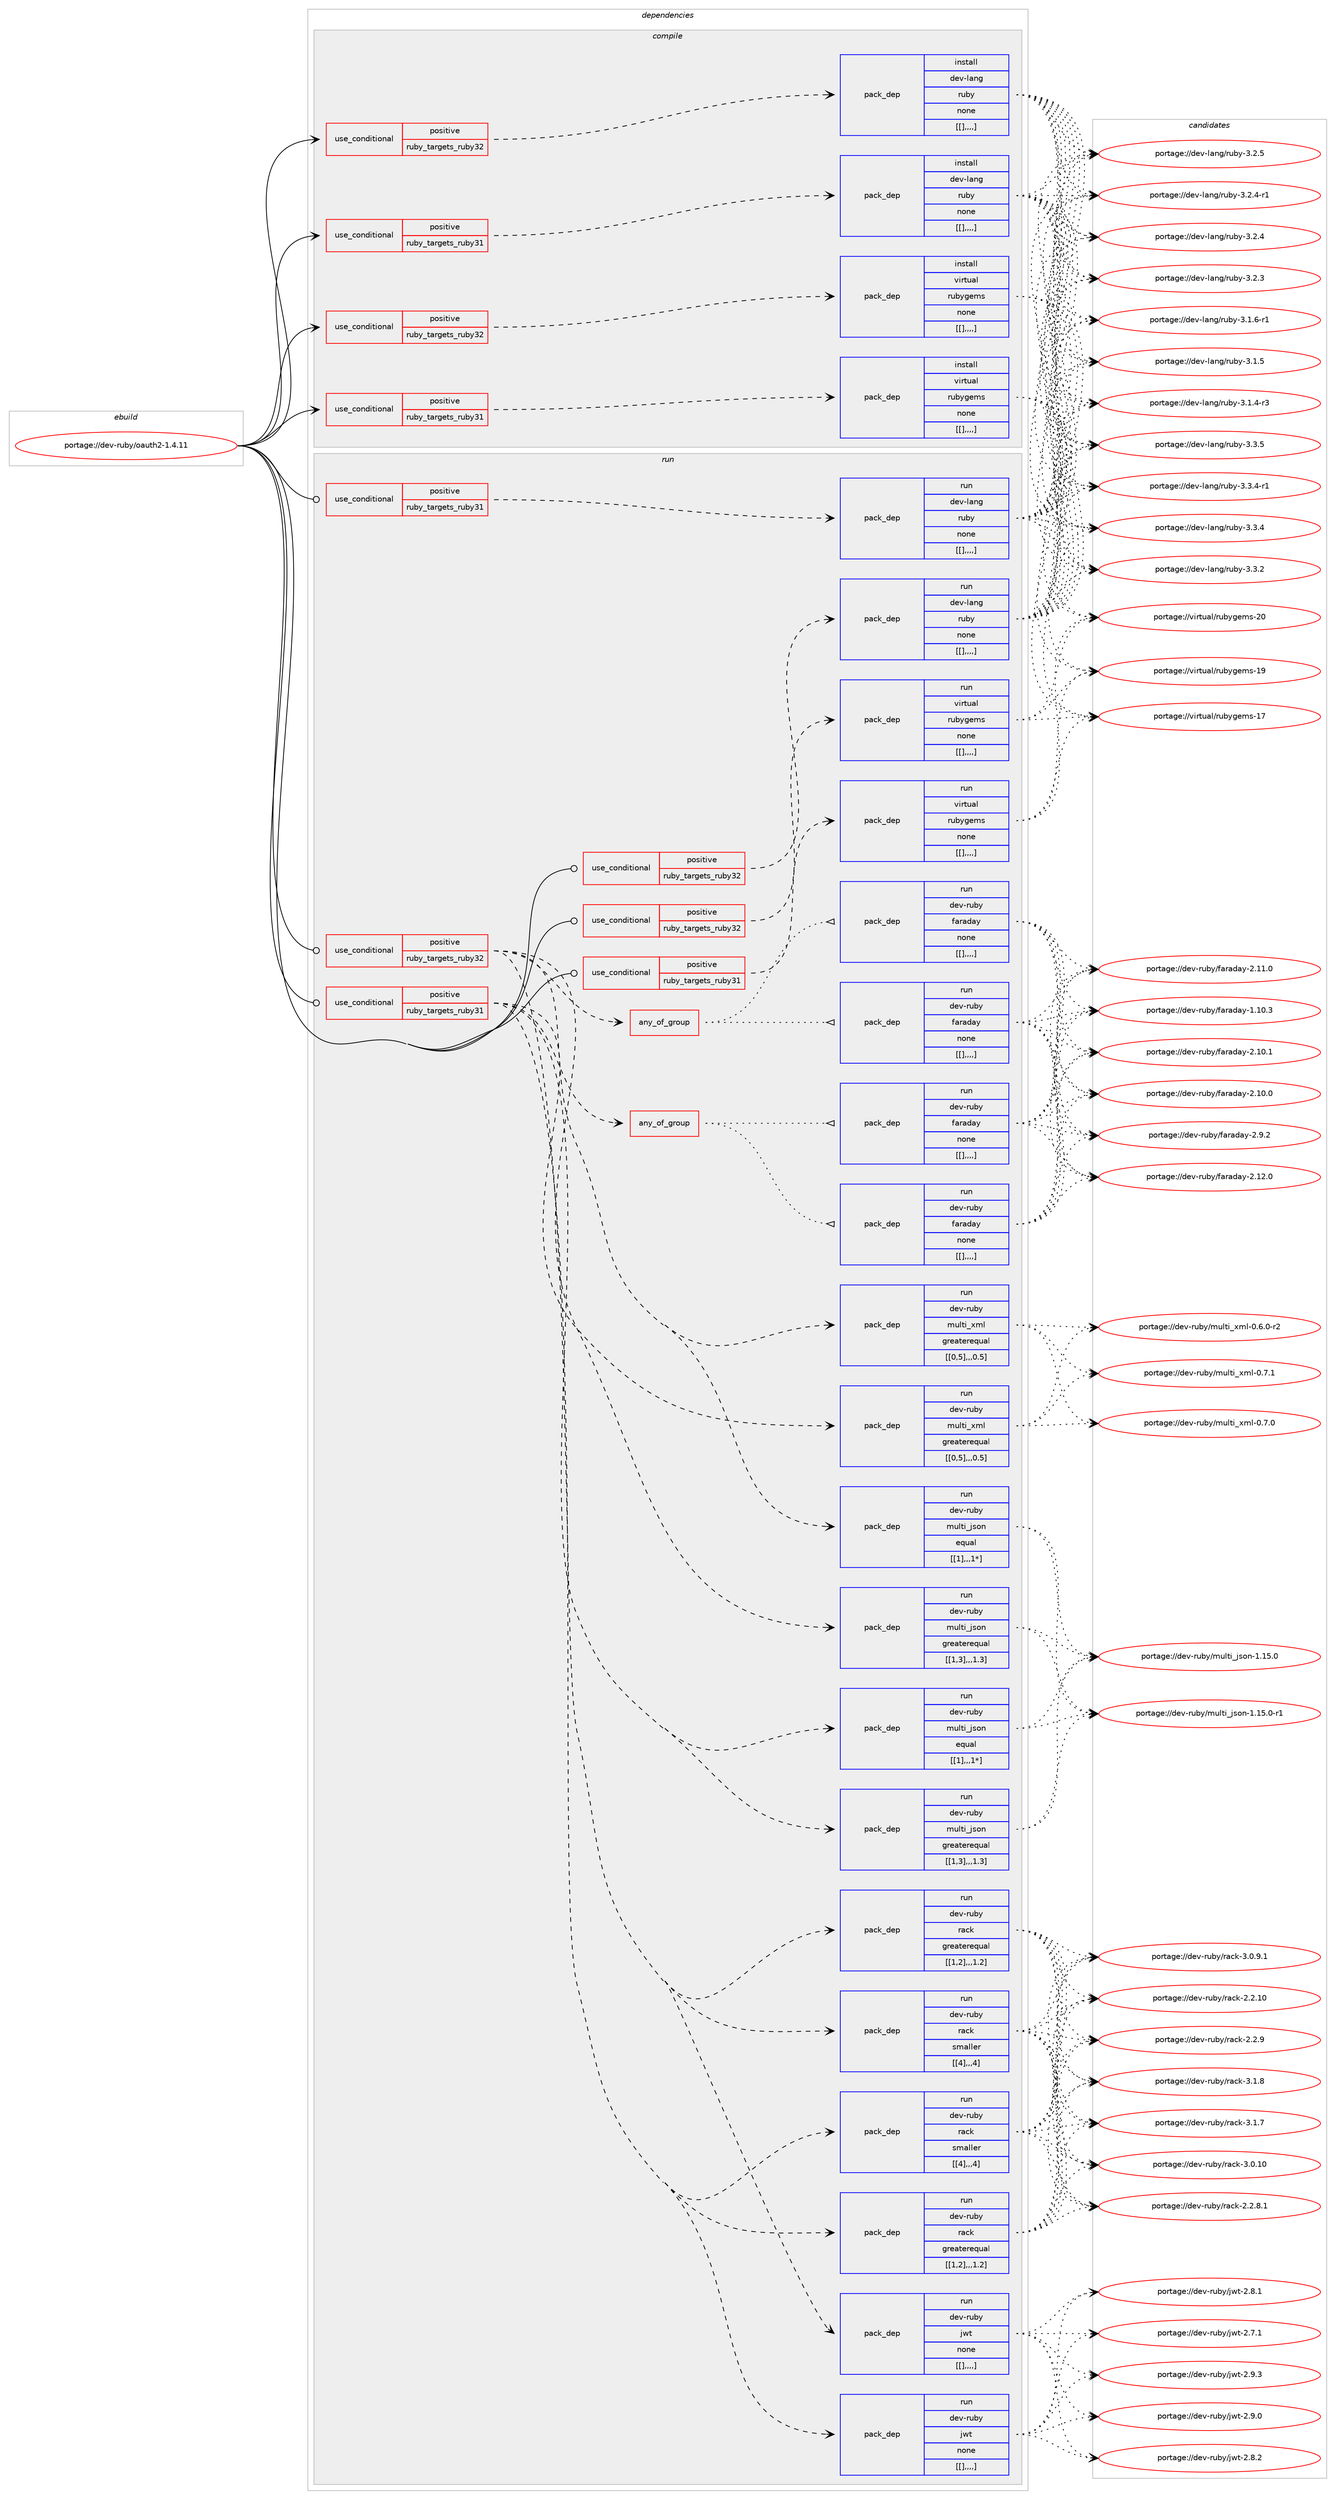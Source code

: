 digraph prolog {

# *************
# Graph options
# *************

newrank=true;
concentrate=true;
compound=true;
graph [rankdir=LR,fontname=Helvetica,fontsize=10,ranksep=1.5];#, ranksep=2.5, nodesep=0.2];
edge  [arrowhead=vee];
node  [fontname=Helvetica,fontsize=10];

# **********
# The ebuild
# **********

subgraph cluster_leftcol {
color=gray;
label=<<i>ebuild</i>>;
id [label="portage://dev-ruby/oauth2-1.4.11", color=red, width=4, href="../dev-ruby/oauth2-1.4.11.svg"];
}

# ****************
# The dependencies
# ****************

subgraph cluster_midcol {
color=gray;
label=<<i>dependencies</i>>;
subgraph cluster_compile {
fillcolor="#eeeeee";
style=filled;
label=<<i>compile</i>>;
subgraph cond56054 {
dependency203455 [label=<<TABLE BORDER="0" CELLBORDER="1" CELLSPACING="0" CELLPADDING="4"><TR><TD ROWSPAN="3" CELLPADDING="10">use_conditional</TD></TR><TR><TD>positive</TD></TR><TR><TD>ruby_targets_ruby31</TD></TR></TABLE>>, shape=none, color=red];
subgraph pack145962 {
dependency203473 [label=<<TABLE BORDER="0" CELLBORDER="1" CELLSPACING="0" CELLPADDING="4" WIDTH="220"><TR><TD ROWSPAN="6" CELLPADDING="30">pack_dep</TD></TR><TR><TD WIDTH="110">install</TD></TR><TR><TD>dev-lang</TD></TR><TR><TD>ruby</TD></TR><TR><TD>none</TD></TR><TR><TD>[[],,,,]</TD></TR></TABLE>>, shape=none, color=blue];
}
dependency203455:e -> dependency203473:w [weight=20,style="dashed",arrowhead="vee"];
}
id:e -> dependency203455:w [weight=20,style="solid",arrowhead="vee"];
subgraph cond56071 {
dependency203516 [label=<<TABLE BORDER="0" CELLBORDER="1" CELLSPACING="0" CELLPADDING="4"><TR><TD ROWSPAN="3" CELLPADDING="10">use_conditional</TD></TR><TR><TD>positive</TD></TR><TR><TD>ruby_targets_ruby31</TD></TR></TABLE>>, shape=none, color=red];
subgraph pack145991 {
dependency203519 [label=<<TABLE BORDER="0" CELLBORDER="1" CELLSPACING="0" CELLPADDING="4" WIDTH="220"><TR><TD ROWSPAN="6" CELLPADDING="30">pack_dep</TD></TR><TR><TD WIDTH="110">install</TD></TR><TR><TD>virtual</TD></TR><TR><TD>rubygems</TD></TR><TR><TD>none</TD></TR><TR><TD>[[],,,,]</TD></TR></TABLE>>, shape=none, color=blue];
}
dependency203516:e -> dependency203519:w [weight=20,style="dashed",arrowhead="vee"];
}
id:e -> dependency203516:w [weight=20,style="solid",arrowhead="vee"];
subgraph cond56101 {
dependency203539 [label=<<TABLE BORDER="0" CELLBORDER="1" CELLSPACING="0" CELLPADDING="4"><TR><TD ROWSPAN="3" CELLPADDING="10">use_conditional</TD></TR><TR><TD>positive</TD></TR><TR><TD>ruby_targets_ruby32</TD></TR></TABLE>>, shape=none, color=red];
subgraph pack146011 {
dependency203585 [label=<<TABLE BORDER="0" CELLBORDER="1" CELLSPACING="0" CELLPADDING="4" WIDTH="220"><TR><TD ROWSPAN="6" CELLPADDING="30">pack_dep</TD></TR><TR><TD WIDTH="110">install</TD></TR><TR><TD>dev-lang</TD></TR><TR><TD>ruby</TD></TR><TR><TD>none</TD></TR><TR><TD>[[],,,,]</TD></TR></TABLE>>, shape=none, color=blue];
}
dependency203539:e -> dependency203585:w [weight=20,style="dashed",arrowhead="vee"];
}
id:e -> dependency203539:w [weight=20,style="solid",arrowhead="vee"];
subgraph cond56119 {
dependency203609 [label=<<TABLE BORDER="0" CELLBORDER="1" CELLSPACING="0" CELLPADDING="4"><TR><TD ROWSPAN="3" CELLPADDING="10">use_conditional</TD></TR><TR><TD>positive</TD></TR><TR><TD>ruby_targets_ruby32</TD></TR></TABLE>>, shape=none, color=red];
subgraph pack146048 {
dependency203672 [label=<<TABLE BORDER="0" CELLBORDER="1" CELLSPACING="0" CELLPADDING="4" WIDTH="220"><TR><TD ROWSPAN="6" CELLPADDING="30">pack_dep</TD></TR><TR><TD WIDTH="110">install</TD></TR><TR><TD>virtual</TD></TR><TR><TD>rubygems</TD></TR><TR><TD>none</TD></TR><TR><TD>[[],,,,]</TD></TR></TABLE>>, shape=none, color=blue];
}
dependency203609:e -> dependency203672:w [weight=20,style="dashed",arrowhead="vee"];
}
id:e -> dependency203609:w [weight=20,style="solid",arrowhead="vee"];
}
subgraph cluster_compileandrun {
fillcolor="#eeeeee";
style=filled;
label=<<i>compile and run</i>>;
}
subgraph cluster_run {
fillcolor="#eeeeee";
style=filled;
label=<<i>run</i>>;
subgraph cond56177 {
dependency203702 [label=<<TABLE BORDER="0" CELLBORDER="1" CELLSPACING="0" CELLPADDING="4"><TR><TD ROWSPAN="3" CELLPADDING="10">use_conditional</TD></TR><TR><TD>positive</TD></TR><TR><TD>ruby_targets_ruby31</TD></TR></TABLE>>, shape=none, color=red];
subgraph any1294 {
dependency203770 [label=<<TABLE BORDER="0" CELLBORDER="1" CELLSPACING="0" CELLPADDING="4"><TR><TD CELLPADDING="10">any_of_group</TD></TR></TABLE>>, shape=none, color=red];subgraph pack146130 {
dependency203796 [label=<<TABLE BORDER="0" CELLBORDER="1" CELLSPACING="0" CELLPADDING="4" WIDTH="220"><TR><TD ROWSPAN="6" CELLPADDING="30">pack_dep</TD></TR><TR><TD WIDTH="110">run</TD></TR><TR><TD>dev-ruby</TD></TR><TR><TD>faraday</TD></TR><TR><TD>none</TD></TR><TR><TD>[[],,,,]</TD></TR></TABLE>>, shape=none, color=blue];
}
dependency203770:e -> dependency203796:w [weight=20,style="dotted",arrowhead="oinv"];
subgraph pack146198 {
dependency203951 [label=<<TABLE BORDER="0" CELLBORDER="1" CELLSPACING="0" CELLPADDING="4" WIDTH="220"><TR><TD ROWSPAN="6" CELLPADDING="30">pack_dep</TD></TR><TR><TD WIDTH="110">run</TD></TR><TR><TD>dev-ruby</TD></TR><TR><TD>faraday</TD></TR><TR><TD>none</TD></TR><TR><TD>[[],,,,]</TD></TR></TABLE>>, shape=none, color=blue];
}
dependency203770:e -> dependency203951:w [weight=20,style="dotted",arrowhead="oinv"];
}
dependency203702:e -> dependency203770:w [weight=20,style="dashed",arrowhead="vee"];
subgraph pack146273 {
dependency204033 [label=<<TABLE BORDER="0" CELLBORDER="1" CELLSPACING="0" CELLPADDING="4" WIDTH="220"><TR><TD ROWSPAN="6" CELLPADDING="30">pack_dep</TD></TR><TR><TD WIDTH="110">run</TD></TR><TR><TD>dev-ruby</TD></TR><TR><TD>jwt</TD></TR><TR><TD>none</TD></TR><TR><TD>[[],,,,]</TD></TR></TABLE>>, shape=none, color=blue];
}
dependency203702:e -> dependency204033:w [weight=20,style="dashed",arrowhead="vee"];
subgraph pack146275 {
dependency204057 [label=<<TABLE BORDER="0" CELLBORDER="1" CELLSPACING="0" CELLPADDING="4" WIDTH="220"><TR><TD ROWSPAN="6" CELLPADDING="30">pack_dep</TD></TR><TR><TD WIDTH="110">run</TD></TR><TR><TD>dev-ruby</TD></TR><TR><TD>multi_json</TD></TR><TR><TD>greaterequal</TD></TR><TR><TD>[[1,3],,,1.3]</TD></TR></TABLE>>, shape=none, color=blue];
}
dependency203702:e -> dependency204057:w [weight=20,style="dashed",arrowhead="vee"];
subgraph pack146289 {
dependency204084 [label=<<TABLE BORDER="0" CELLBORDER="1" CELLSPACING="0" CELLPADDING="4" WIDTH="220"><TR><TD ROWSPAN="6" CELLPADDING="30">pack_dep</TD></TR><TR><TD WIDTH="110">run</TD></TR><TR><TD>dev-ruby</TD></TR><TR><TD>multi_json</TD></TR><TR><TD>equal</TD></TR><TR><TD>[[1],,,1*]</TD></TR></TABLE>>, shape=none, color=blue];
}
dependency203702:e -> dependency204084:w [weight=20,style="dashed",arrowhead="vee"];
subgraph pack146313 {
dependency204183 [label=<<TABLE BORDER="0" CELLBORDER="1" CELLSPACING="0" CELLPADDING="4" WIDTH="220"><TR><TD ROWSPAN="6" CELLPADDING="30">pack_dep</TD></TR><TR><TD WIDTH="110">run</TD></TR><TR><TD>dev-ruby</TD></TR><TR><TD>multi_xml</TD></TR><TR><TD>greaterequal</TD></TR><TR><TD>[[0,5],,,0.5]</TD></TR></TABLE>>, shape=none, color=blue];
}
dependency203702:e -> dependency204183:w [weight=20,style="dashed",arrowhead="vee"];
subgraph pack146354 {
dependency204189 [label=<<TABLE BORDER="0" CELLBORDER="1" CELLSPACING="0" CELLPADDING="4" WIDTH="220"><TR><TD ROWSPAN="6" CELLPADDING="30">pack_dep</TD></TR><TR><TD WIDTH="110">run</TD></TR><TR><TD>dev-ruby</TD></TR><TR><TD>rack</TD></TR><TR><TD>greaterequal</TD></TR><TR><TD>[[1,2],,,1.2]</TD></TR></TABLE>>, shape=none, color=blue];
}
dependency203702:e -> dependency204189:w [weight=20,style="dashed",arrowhead="vee"];
subgraph pack146367 {
dependency204226 [label=<<TABLE BORDER="0" CELLBORDER="1" CELLSPACING="0" CELLPADDING="4" WIDTH="220"><TR><TD ROWSPAN="6" CELLPADDING="30">pack_dep</TD></TR><TR><TD WIDTH="110">run</TD></TR><TR><TD>dev-ruby</TD></TR><TR><TD>rack</TD></TR><TR><TD>smaller</TD></TR><TR><TD>[[4],,,4]</TD></TR></TABLE>>, shape=none, color=blue];
}
dependency203702:e -> dependency204226:w [weight=20,style="dashed",arrowhead="vee"];
}
id:e -> dependency203702:w [weight=20,style="solid",arrowhead="odot"];
subgraph cond56430 {
dependency204268 [label=<<TABLE BORDER="0" CELLBORDER="1" CELLSPACING="0" CELLPADDING="4"><TR><TD ROWSPAN="3" CELLPADDING="10">use_conditional</TD></TR><TR><TD>positive</TD></TR><TR><TD>ruby_targets_ruby31</TD></TR></TABLE>>, shape=none, color=red];
subgraph pack146409 {
dependency204306 [label=<<TABLE BORDER="0" CELLBORDER="1" CELLSPACING="0" CELLPADDING="4" WIDTH="220"><TR><TD ROWSPAN="6" CELLPADDING="30">pack_dep</TD></TR><TR><TD WIDTH="110">run</TD></TR><TR><TD>dev-lang</TD></TR><TR><TD>ruby</TD></TR><TR><TD>none</TD></TR><TR><TD>[[],,,,]</TD></TR></TABLE>>, shape=none, color=blue];
}
dependency204268:e -> dependency204306:w [weight=20,style="dashed",arrowhead="vee"];
}
id:e -> dependency204268:w [weight=20,style="solid",arrowhead="odot"];
subgraph cond56448 {
dependency204312 [label=<<TABLE BORDER="0" CELLBORDER="1" CELLSPACING="0" CELLPADDING="4"><TR><TD ROWSPAN="3" CELLPADDING="10">use_conditional</TD></TR><TR><TD>positive</TD></TR><TR><TD>ruby_targets_ruby31</TD></TR></TABLE>>, shape=none, color=red];
subgraph pack146468 {
dependency204402 [label=<<TABLE BORDER="0" CELLBORDER="1" CELLSPACING="0" CELLPADDING="4" WIDTH="220"><TR><TD ROWSPAN="6" CELLPADDING="30">pack_dep</TD></TR><TR><TD WIDTH="110">run</TD></TR><TR><TD>virtual</TD></TR><TR><TD>rubygems</TD></TR><TR><TD>none</TD></TR><TR><TD>[[],,,,]</TD></TR></TABLE>>, shape=none, color=blue];
}
dependency204312:e -> dependency204402:w [weight=20,style="dashed",arrowhead="vee"];
}
id:e -> dependency204312:w [weight=20,style="solid",arrowhead="odot"];
subgraph cond56521 {
dependency204495 [label=<<TABLE BORDER="0" CELLBORDER="1" CELLSPACING="0" CELLPADDING="4"><TR><TD ROWSPAN="3" CELLPADDING="10">use_conditional</TD></TR><TR><TD>positive</TD></TR><TR><TD>ruby_targets_ruby32</TD></TR></TABLE>>, shape=none, color=red];
subgraph any1301 {
dependency204527 [label=<<TABLE BORDER="0" CELLBORDER="1" CELLSPACING="0" CELLPADDING="4"><TR><TD CELLPADDING="10">any_of_group</TD></TR></TABLE>>, shape=none, color=red];subgraph pack146556 {
dependency204567 [label=<<TABLE BORDER="0" CELLBORDER="1" CELLSPACING="0" CELLPADDING="4" WIDTH="220"><TR><TD ROWSPAN="6" CELLPADDING="30">pack_dep</TD></TR><TR><TD WIDTH="110">run</TD></TR><TR><TD>dev-ruby</TD></TR><TR><TD>faraday</TD></TR><TR><TD>none</TD></TR><TR><TD>[[],,,,]</TD></TR></TABLE>>, shape=none, color=blue];
}
dependency204527:e -> dependency204567:w [weight=20,style="dotted",arrowhead="oinv"];
subgraph pack146585 {
dependency204647 [label=<<TABLE BORDER="0" CELLBORDER="1" CELLSPACING="0" CELLPADDING="4" WIDTH="220"><TR><TD ROWSPAN="6" CELLPADDING="30">pack_dep</TD></TR><TR><TD WIDTH="110">run</TD></TR><TR><TD>dev-ruby</TD></TR><TR><TD>faraday</TD></TR><TR><TD>none</TD></TR><TR><TD>[[],,,,]</TD></TR></TABLE>>, shape=none, color=blue];
}
dependency204527:e -> dependency204647:w [weight=20,style="dotted",arrowhead="oinv"];
}
dependency204495:e -> dependency204527:w [weight=20,style="dashed",arrowhead="vee"];
subgraph pack146601 {
dependency204774 [label=<<TABLE BORDER="0" CELLBORDER="1" CELLSPACING="0" CELLPADDING="4" WIDTH="220"><TR><TD ROWSPAN="6" CELLPADDING="30">pack_dep</TD></TR><TR><TD WIDTH="110">run</TD></TR><TR><TD>dev-ruby</TD></TR><TR><TD>jwt</TD></TR><TR><TD>none</TD></TR><TR><TD>[[],,,,]</TD></TR></TABLE>>, shape=none, color=blue];
}
dependency204495:e -> dependency204774:w [weight=20,style="dashed",arrowhead="vee"];
subgraph pack146685 {
dependency204815 [label=<<TABLE BORDER="0" CELLBORDER="1" CELLSPACING="0" CELLPADDING="4" WIDTH="220"><TR><TD ROWSPAN="6" CELLPADDING="30">pack_dep</TD></TR><TR><TD WIDTH="110">run</TD></TR><TR><TD>dev-ruby</TD></TR><TR><TD>multi_json</TD></TR><TR><TD>greaterequal</TD></TR><TR><TD>[[1,3],,,1.3]</TD></TR></TABLE>>, shape=none, color=blue];
}
dependency204495:e -> dependency204815:w [weight=20,style="dashed",arrowhead="vee"];
subgraph pack146697 {
dependency204837 [label=<<TABLE BORDER="0" CELLBORDER="1" CELLSPACING="0" CELLPADDING="4" WIDTH="220"><TR><TD ROWSPAN="6" CELLPADDING="30">pack_dep</TD></TR><TR><TD WIDTH="110">run</TD></TR><TR><TD>dev-ruby</TD></TR><TR><TD>multi_json</TD></TR><TR><TD>equal</TD></TR><TR><TD>[[1],,,1*]</TD></TR></TABLE>>, shape=none, color=blue];
}
dependency204495:e -> dependency204837:w [weight=20,style="dashed",arrowhead="vee"];
subgraph pack146716 {
dependency204875 [label=<<TABLE BORDER="0" CELLBORDER="1" CELLSPACING="0" CELLPADDING="4" WIDTH="220"><TR><TD ROWSPAN="6" CELLPADDING="30">pack_dep</TD></TR><TR><TD WIDTH="110">run</TD></TR><TR><TD>dev-ruby</TD></TR><TR><TD>multi_xml</TD></TR><TR><TD>greaterequal</TD></TR><TR><TD>[[0,5],,,0.5]</TD></TR></TABLE>>, shape=none, color=blue];
}
dependency204495:e -> dependency204875:w [weight=20,style="dashed",arrowhead="vee"];
subgraph pack146726 {
dependency204896 [label=<<TABLE BORDER="0" CELLBORDER="1" CELLSPACING="0" CELLPADDING="4" WIDTH="220"><TR><TD ROWSPAN="6" CELLPADDING="30">pack_dep</TD></TR><TR><TD WIDTH="110">run</TD></TR><TR><TD>dev-ruby</TD></TR><TR><TD>rack</TD></TR><TR><TD>greaterequal</TD></TR><TR><TD>[[1,2],,,1.2]</TD></TR></TABLE>>, shape=none, color=blue];
}
dependency204495:e -> dependency204896:w [weight=20,style="dashed",arrowhead="vee"];
subgraph pack146737 {
dependency204939 [label=<<TABLE BORDER="0" CELLBORDER="1" CELLSPACING="0" CELLPADDING="4" WIDTH="220"><TR><TD ROWSPAN="6" CELLPADDING="30">pack_dep</TD></TR><TR><TD WIDTH="110">run</TD></TR><TR><TD>dev-ruby</TD></TR><TR><TD>rack</TD></TR><TR><TD>smaller</TD></TR><TR><TD>[[4],,,4]</TD></TR></TABLE>>, shape=none, color=blue];
}
dependency204495:e -> dependency204939:w [weight=20,style="dashed",arrowhead="vee"];
}
id:e -> dependency204495:w [weight=20,style="solid",arrowhead="odot"];
subgraph cond56743 {
dependency204967 [label=<<TABLE BORDER="0" CELLBORDER="1" CELLSPACING="0" CELLPADDING="4"><TR><TD ROWSPAN="3" CELLPADDING="10">use_conditional</TD></TR><TR><TD>positive</TD></TR><TR><TD>ruby_targets_ruby32</TD></TR></TABLE>>, shape=none, color=red];
subgraph pack146787 {
dependency204983 [label=<<TABLE BORDER="0" CELLBORDER="1" CELLSPACING="0" CELLPADDING="4" WIDTH="220"><TR><TD ROWSPAN="6" CELLPADDING="30">pack_dep</TD></TR><TR><TD WIDTH="110">run</TD></TR><TR><TD>dev-lang</TD></TR><TR><TD>ruby</TD></TR><TR><TD>none</TD></TR><TR><TD>[[],,,,]</TD></TR></TABLE>>, shape=none, color=blue];
}
dependency204967:e -> dependency204983:w [weight=20,style="dashed",arrowhead="vee"];
}
id:e -> dependency204967:w [weight=20,style="solid",arrowhead="odot"];
subgraph cond56779 {
dependency205158 [label=<<TABLE BORDER="0" CELLBORDER="1" CELLSPACING="0" CELLPADDING="4"><TR><TD ROWSPAN="3" CELLPADDING="10">use_conditional</TD></TR><TR><TD>positive</TD></TR><TR><TD>ruby_targets_ruby32</TD></TR></TABLE>>, shape=none, color=red];
subgraph pack146879 {
dependency205162 [label=<<TABLE BORDER="0" CELLBORDER="1" CELLSPACING="0" CELLPADDING="4" WIDTH="220"><TR><TD ROWSPAN="6" CELLPADDING="30">pack_dep</TD></TR><TR><TD WIDTH="110">run</TD></TR><TR><TD>virtual</TD></TR><TR><TD>rubygems</TD></TR><TR><TD>none</TD></TR><TR><TD>[[],,,,]</TD></TR></TABLE>>, shape=none, color=blue];
}
dependency205158:e -> dependency205162:w [weight=20,style="dashed",arrowhead="vee"];
}
id:e -> dependency205158:w [weight=20,style="solid",arrowhead="odot"];
}
}

# **************
# The candidates
# **************

subgraph cluster_choices {
rank=same;
color=gray;
label=<<i>candidates</i>>;

subgraph choice146451 {
color=black;
nodesep=1;
choice10010111845108971101034711411798121455146514653 [label="portage://dev-lang/ruby-3.3.5", color=red, width=4,href="../dev-lang/ruby-3.3.5.svg"];
choice100101118451089711010347114117981214551465146524511449 [label="portage://dev-lang/ruby-3.3.4-r1", color=red, width=4,href="../dev-lang/ruby-3.3.4-r1.svg"];
choice10010111845108971101034711411798121455146514652 [label="portage://dev-lang/ruby-3.3.4", color=red, width=4,href="../dev-lang/ruby-3.3.4.svg"];
choice10010111845108971101034711411798121455146514650 [label="portage://dev-lang/ruby-3.3.2", color=red, width=4,href="../dev-lang/ruby-3.3.2.svg"];
choice10010111845108971101034711411798121455146504653 [label="portage://dev-lang/ruby-3.2.5", color=red, width=4,href="../dev-lang/ruby-3.2.5.svg"];
choice100101118451089711010347114117981214551465046524511449 [label="portage://dev-lang/ruby-3.2.4-r1", color=red, width=4,href="../dev-lang/ruby-3.2.4-r1.svg"];
choice10010111845108971101034711411798121455146504652 [label="portage://dev-lang/ruby-3.2.4", color=red, width=4,href="../dev-lang/ruby-3.2.4.svg"];
choice10010111845108971101034711411798121455146504651 [label="portage://dev-lang/ruby-3.2.3", color=red, width=4,href="../dev-lang/ruby-3.2.3.svg"];
choice100101118451089711010347114117981214551464946544511449 [label="portage://dev-lang/ruby-3.1.6-r1", color=red, width=4,href="../dev-lang/ruby-3.1.6-r1.svg"];
choice10010111845108971101034711411798121455146494653 [label="portage://dev-lang/ruby-3.1.5", color=red, width=4,href="../dev-lang/ruby-3.1.5.svg"];
choice100101118451089711010347114117981214551464946524511451 [label="portage://dev-lang/ruby-3.1.4-r3", color=red, width=4,href="../dev-lang/ruby-3.1.4-r3.svg"];
dependency203473:e -> choice10010111845108971101034711411798121455146514653:w [style=dotted,weight="100"];
dependency203473:e -> choice100101118451089711010347114117981214551465146524511449:w [style=dotted,weight="100"];
dependency203473:e -> choice10010111845108971101034711411798121455146514652:w [style=dotted,weight="100"];
dependency203473:e -> choice10010111845108971101034711411798121455146514650:w [style=dotted,weight="100"];
dependency203473:e -> choice10010111845108971101034711411798121455146504653:w [style=dotted,weight="100"];
dependency203473:e -> choice100101118451089711010347114117981214551465046524511449:w [style=dotted,weight="100"];
dependency203473:e -> choice10010111845108971101034711411798121455146504652:w [style=dotted,weight="100"];
dependency203473:e -> choice10010111845108971101034711411798121455146504651:w [style=dotted,weight="100"];
dependency203473:e -> choice100101118451089711010347114117981214551464946544511449:w [style=dotted,weight="100"];
dependency203473:e -> choice10010111845108971101034711411798121455146494653:w [style=dotted,weight="100"];
dependency203473:e -> choice100101118451089711010347114117981214551464946524511451:w [style=dotted,weight="100"];
}
subgraph choice146471 {
color=black;
nodesep=1;
choice118105114116117971084711411798121103101109115455048 [label="portage://virtual/rubygems-20", color=red, width=4,href="../virtual/rubygems-20.svg"];
choice118105114116117971084711411798121103101109115454957 [label="portage://virtual/rubygems-19", color=red, width=4,href="../virtual/rubygems-19.svg"];
choice118105114116117971084711411798121103101109115454955 [label="portage://virtual/rubygems-17", color=red, width=4,href="../virtual/rubygems-17.svg"];
dependency203519:e -> choice118105114116117971084711411798121103101109115455048:w [style=dotted,weight="100"];
dependency203519:e -> choice118105114116117971084711411798121103101109115454957:w [style=dotted,weight="100"];
dependency203519:e -> choice118105114116117971084711411798121103101109115454955:w [style=dotted,weight="100"];
}
subgraph choice146475 {
color=black;
nodesep=1;
choice10010111845108971101034711411798121455146514653 [label="portage://dev-lang/ruby-3.3.5", color=red, width=4,href="../dev-lang/ruby-3.3.5.svg"];
choice100101118451089711010347114117981214551465146524511449 [label="portage://dev-lang/ruby-3.3.4-r1", color=red, width=4,href="../dev-lang/ruby-3.3.4-r1.svg"];
choice10010111845108971101034711411798121455146514652 [label="portage://dev-lang/ruby-3.3.4", color=red, width=4,href="../dev-lang/ruby-3.3.4.svg"];
choice10010111845108971101034711411798121455146514650 [label="portage://dev-lang/ruby-3.3.2", color=red, width=4,href="../dev-lang/ruby-3.3.2.svg"];
choice10010111845108971101034711411798121455146504653 [label="portage://dev-lang/ruby-3.2.5", color=red, width=4,href="../dev-lang/ruby-3.2.5.svg"];
choice100101118451089711010347114117981214551465046524511449 [label="portage://dev-lang/ruby-3.2.4-r1", color=red, width=4,href="../dev-lang/ruby-3.2.4-r1.svg"];
choice10010111845108971101034711411798121455146504652 [label="portage://dev-lang/ruby-3.2.4", color=red, width=4,href="../dev-lang/ruby-3.2.4.svg"];
choice10010111845108971101034711411798121455146504651 [label="portage://dev-lang/ruby-3.2.3", color=red, width=4,href="../dev-lang/ruby-3.2.3.svg"];
choice100101118451089711010347114117981214551464946544511449 [label="portage://dev-lang/ruby-3.1.6-r1", color=red, width=4,href="../dev-lang/ruby-3.1.6-r1.svg"];
choice10010111845108971101034711411798121455146494653 [label="portage://dev-lang/ruby-3.1.5", color=red, width=4,href="../dev-lang/ruby-3.1.5.svg"];
choice100101118451089711010347114117981214551464946524511451 [label="portage://dev-lang/ruby-3.1.4-r3", color=red, width=4,href="../dev-lang/ruby-3.1.4-r3.svg"];
dependency203585:e -> choice10010111845108971101034711411798121455146514653:w [style=dotted,weight="100"];
dependency203585:e -> choice100101118451089711010347114117981214551465146524511449:w [style=dotted,weight="100"];
dependency203585:e -> choice10010111845108971101034711411798121455146514652:w [style=dotted,weight="100"];
dependency203585:e -> choice10010111845108971101034711411798121455146514650:w [style=dotted,weight="100"];
dependency203585:e -> choice10010111845108971101034711411798121455146504653:w [style=dotted,weight="100"];
dependency203585:e -> choice100101118451089711010347114117981214551465046524511449:w [style=dotted,weight="100"];
dependency203585:e -> choice10010111845108971101034711411798121455146504652:w [style=dotted,weight="100"];
dependency203585:e -> choice10010111845108971101034711411798121455146504651:w [style=dotted,weight="100"];
dependency203585:e -> choice100101118451089711010347114117981214551464946544511449:w [style=dotted,weight="100"];
dependency203585:e -> choice10010111845108971101034711411798121455146494653:w [style=dotted,weight="100"];
dependency203585:e -> choice100101118451089711010347114117981214551464946524511451:w [style=dotted,weight="100"];
}
subgraph choice146492 {
color=black;
nodesep=1;
choice118105114116117971084711411798121103101109115455048 [label="portage://virtual/rubygems-20", color=red, width=4,href="../virtual/rubygems-20.svg"];
choice118105114116117971084711411798121103101109115454957 [label="portage://virtual/rubygems-19", color=red, width=4,href="../virtual/rubygems-19.svg"];
choice118105114116117971084711411798121103101109115454955 [label="portage://virtual/rubygems-17", color=red, width=4,href="../virtual/rubygems-17.svg"];
dependency203672:e -> choice118105114116117971084711411798121103101109115455048:w [style=dotted,weight="100"];
dependency203672:e -> choice118105114116117971084711411798121103101109115454957:w [style=dotted,weight="100"];
dependency203672:e -> choice118105114116117971084711411798121103101109115454955:w [style=dotted,weight="100"];
}
subgraph choice146493 {
color=black;
nodesep=1;
choice10010111845114117981214710297114971009712145504649504648 [label="portage://dev-ruby/faraday-2.12.0", color=red, width=4,href="../dev-ruby/faraday-2.12.0.svg"];
choice10010111845114117981214710297114971009712145504649494648 [label="portage://dev-ruby/faraday-2.11.0", color=red, width=4,href="../dev-ruby/faraday-2.11.0.svg"];
choice10010111845114117981214710297114971009712145504649484649 [label="portage://dev-ruby/faraday-2.10.1", color=red, width=4,href="../dev-ruby/faraday-2.10.1.svg"];
choice10010111845114117981214710297114971009712145504649484648 [label="portage://dev-ruby/faraday-2.10.0", color=red, width=4,href="../dev-ruby/faraday-2.10.0.svg"];
choice100101118451141179812147102971149710097121455046574650 [label="portage://dev-ruby/faraday-2.9.2", color=red, width=4,href="../dev-ruby/faraday-2.9.2.svg"];
choice10010111845114117981214710297114971009712145494649484651 [label="portage://dev-ruby/faraday-1.10.3", color=red, width=4,href="../dev-ruby/faraday-1.10.3.svg"];
dependency203796:e -> choice10010111845114117981214710297114971009712145504649504648:w [style=dotted,weight="100"];
dependency203796:e -> choice10010111845114117981214710297114971009712145504649494648:w [style=dotted,weight="100"];
dependency203796:e -> choice10010111845114117981214710297114971009712145504649484649:w [style=dotted,weight="100"];
dependency203796:e -> choice10010111845114117981214710297114971009712145504649484648:w [style=dotted,weight="100"];
dependency203796:e -> choice100101118451141179812147102971149710097121455046574650:w [style=dotted,weight="100"];
dependency203796:e -> choice10010111845114117981214710297114971009712145494649484651:w [style=dotted,weight="100"];
}
subgraph choice146519 {
color=black;
nodesep=1;
choice10010111845114117981214710297114971009712145504649504648 [label="portage://dev-ruby/faraday-2.12.0", color=red, width=4,href="../dev-ruby/faraday-2.12.0.svg"];
choice10010111845114117981214710297114971009712145504649494648 [label="portage://dev-ruby/faraday-2.11.0", color=red, width=4,href="../dev-ruby/faraday-2.11.0.svg"];
choice10010111845114117981214710297114971009712145504649484649 [label="portage://dev-ruby/faraday-2.10.1", color=red, width=4,href="../dev-ruby/faraday-2.10.1.svg"];
choice10010111845114117981214710297114971009712145504649484648 [label="portage://dev-ruby/faraday-2.10.0", color=red, width=4,href="../dev-ruby/faraday-2.10.0.svg"];
choice100101118451141179812147102971149710097121455046574650 [label="portage://dev-ruby/faraday-2.9.2", color=red, width=4,href="../dev-ruby/faraday-2.9.2.svg"];
choice10010111845114117981214710297114971009712145494649484651 [label="portage://dev-ruby/faraday-1.10.3", color=red, width=4,href="../dev-ruby/faraday-1.10.3.svg"];
dependency203951:e -> choice10010111845114117981214710297114971009712145504649504648:w [style=dotted,weight="100"];
dependency203951:e -> choice10010111845114117981214710297114971009712145504649494648:w [style=dotted,weight="100"];
dependency203951:e -> choice10010111845114117981214710297114971009712145504649484649:w [style=dotted,weight="100"];
dependency203951:e -> choice10010111845114117981214710297114971009712145504649484648:w [style=dotted,weight="100"];
dependency203951:e -> choice100101118451141179812147102971149710097121455046574650:w [style=dotted,weight="100"];
dependency203951:e -> choice10010111845114117981214710297114971009712145494649484651:w [style=dotted,weight="100"];
}
subgraph choice146525 {
color=black;
nodesep=1;
choice100101118451141179812147106119116455046574651 [label="portage://dev-ruby/jwt-2.9.3", color=red, width=4,href="../dev-ruby/jwt-2.9.3.svg"];
choice100101118451141179812147106119116455046574648 [label="portage://dev-ruby/jwt-2.9.0", color=red, width=4,href="../dev-ruby/jwt-2.9.0.svg"];
choice100101118451141179812147106119116455046564650 [label="portage://dev-ruby/jwt-2.8.2", color=red, width=4,href="../dev-ruby/jwt-2.8.2.svg"];
choice100101118451141179812147106119116455046564649 [label="portage://dev-ruby/jwt-2.8.1", color=red, width=4,href="../dev-ruby/jwt-2.8.1.svg"];
choice100101118451141179812147106119116455046554649 [label="portage://dev-ruby/jwt-2.7.1", color=red, width=4,href="../dev-ruby/jwt-2.7.1.svg"];
dependency204033:e -> choice100101118451141179812147106119116455046574651:w [style=dotted,weight="100"];
dependency204033:e -> choice100101118451141179812147106119116455046574648:w [style=dotted,weight="100"];
dependency204033:e -> choice100101118451141179812147106119116455046564650:w [style=dotted,weight="100"];
dependency204033:e -> choice100101118451141179812147106119116455046564649:w [style=dotted,weight="100"];
dependency204033:e -> choice100101118451141179812147106119116455046554649:w [style=dotted,weight="100"];
}
subgraph choice146528 {
color=black;
nodesep=1;
choice10010111845114117981214710911710811610595106115111110454946495346484511449 [label="portage://dev-ruby/multi_json-1.15.0-r1", color=red, width=4,href="../dev-ruby/multi_json-1.15.0-r1.svg"];
choice1001011184511411798121471091171081161059510611511111045494649534648 [label="portage://dev-ruby/multi_json-1.15.0", color=red, width=4,href="../dev-ruby/multi_json-1.15.0.svg"];
dependency204057:e -> choice10010111845114117981214710911710811610595106115111110454946495346484511449:w [style=dotted,weight="100"];
dependency204057:e -> choice1001011184511411798121471091171081161059510611511111045494649534648:w [style=dotted,weight="100"];
}
subgraph choice146530 {
color=black;
nodesep=1;
choice10010111845114117981214710911710811610595106115111110454946495346484511449 [label="portage://dev-ruby/multi_json-1.15.0-r1", color=red, width=4,href="../dev-ruby/multi_json-1.15.0-r1.svg"];
choice1001011184511411798121471091171081161059510611511111045494649534648 [label="portage://dev-ruby/multi_json-1.15.0", color=red, width=4,href="../dev-ruby/multi_json-1.15.0.svg"];
dependency204084:e -> choice10010111845114117981214710911710811610595106115111110454946495346484511449:w [style=dotted,weight="100"];
dependency204084:e -> choice1001011184511411798121471091171081161059510611511111045494649534648:w [style=dotted,weight="100"];
}
subgraph choice146532 {
color=black;
nodesep=1;
choice10010111845114117981214710911710811610595120109108454846554649 [label="portage://dev-ruby/multi_xml-0.7.1", color=red, width=4,href="../dev-ruby/multi_xml-0.7.1.svg"];
choice10010111845114117981214710911710811610595120109108454846554648 [label="portage://dev-ruby/multi_xml-0.7.0", color=red, width=4,href="../dev-ruby/multi_xml-0.7.0.svg"];
choice100101118451141179812147109117108116105951201091084548465446484511450 [label="portage://dev-ruby/multi_xml-0.6.0-r2", color=red, width=4,href="../dev-ruby/multi_xml-0.6.0-r2.svg"];
dependency204183:e -> choice10010111845114117981214710911710811610595120109108454846554649:w [style=dotted,weight="100"];
dependency204183:e -> choice10010111845114117981214710911710811610595120109108454846554648:w [style=dotted,weight="100"];
dependency204183:e -> choice100101118451141179812147109117108116105951201091084548465446484511450:w [style=dotted,weight="100"];
}
subgraph choice146543 {
color=black;
nodesep=1;
choice1001011184511411798121471149799107455146494656 [label="portage://dev-ruby/rack-3.1.8", color=red, width=4,href="../dev-ruby/rack-3.1.8.svg"];
choice1001011184511411798121471149799107455146494655 [label="portage://dev-ruby/rack-3.1.7", color=red, width=4,href="../dev-ruby/rack-3.1.7.svg"];
choice100101118451141179812147114979910745514648464948 [label="portage://dev-ruby/rack-3.0.10", color=red, width=4,href="../dev-ruby/rack-3.0.10.svg"];
choice10010111845114117981214711497991074551464846574649 [label="portage://dev-ruby/rack-3.0.9.1", color=red, width=4,href="../dev-ruby/rack-3.0.9.1.svg"];
choice100101118451141179812147114979910745504650464948 [label="portage://dev-ruby/rack-2.2.10", color=red, width=4,href="../dev-ruby/rack-2.2.10.svg"];
choice1001011184511411798121471149799107455046504657 [label="portage://dev-ruby/rack-2.2.9", color=red, width=4,href="../dev-ruby/rack-2.2.9.svg"];
choice10010111845114117981214711497991074550465046564649 [label="portage://dev-ruby/rack-2.2.8.1", color=red, width=4,href="../dev-ruby/rack-2.2.8.1.svg"];
dependency204189:e -> choice1001011184511411798121471149799107455146494656:w [style=dotted,weight="100"];
dependency204189:e -> choice1001011184511411798121471149799107455146494655:w [style=dotted,weight="100"];
dependency204189:e -> choice100101118451141179812147114979910745514648464948:w [style=dotted,weight="100"];
dependency204189:e -> choice10010111845114117981214711497991074551464846574649:w [style=dotted,weight="100"];
dependency204189:e -> choice100101118451141179812147114979910745504650464948:w [style=dotted,weight="100"];
dependency204189:e -> choice1001011184511411798121471149799107455046504657:w [style=dotted,weight="100"];
dependency204189:e -> choice10010111845114117981214711497991074550465046564649:w [style=dotted,weight="100"];
}
subgraph choice146549 {
color=black;
nodesep=1;
choice1001011184511411798121471149799107455146494656 [label="portage://dev-ruby/rack-3.1.8", color=red, width=4,href="../dev-ruby/rack-3.1.8.svg"];
choice1001011184511411798121471149799107455146494655 [label="portage://dev-ruby/rack-3.1.7", color=red, width=4,href="../dev-ruby/rack-3.1.7.svg"];
choice100101118451141179812147114979910745514648464948 [label="portage://dev-ruby/rack-3.0.10", color=red, width=4,href="../dev-ruby/rack-3.0.10.svg"];
choice10010111845114117981214711497991074551464846574649 [label="portage://dev-ruby/rack-3.0.9.1", color=red, width=4,href="../dev-ruby/rack-3.0.9.1.svg"];
choice100101118451141179812147114979910745504650464948 [label="portage://dev-ruby/rack-2.2.10", color=red, width=4,href="../dev-ruby/rack-2.2.10.svg"];
choice1001011184511411798121471149799107455046504657 [label="portage://dev-ruby/rack-2.2.9", color=red, width=4,href="../dev-ruby/rack-2.2.9.svg"];
choice10010111845114117981214711497991074550465046564649 [label="portage://dev-ruby/rack-2.2.8.1", color=red, width=4,href="../dev-ruby/rack-2.2.8.1.svg"];
dependency204226:e -> choice1001011184511411798121471149799107455146494656:w [style=dotted,weight="100"];
dependency204226:e -> choice1001011184511411798121471149799107455146494655:w [style=dotted,weight="100"];
dependency204226:e -> choice100101118451141179812147114979910745514648464948:w [style=dotted,weight="100"];
dependency204226:e -> choice10010111845114117981214711497991074551464846574649:w [style=dotted,weight="100"];
dependency204226:e -> choice100101118451141179812147114979910745504650464948:w [style=dotted,weight="100"];
dependency204226:e -> choice1001011184511411798121471149799107455046504657:w [style=dotted,weight="100"];
dependency204226:e -> choice10010111845114117981214711497991074550465046564649:w [style=dotted,weight="100"];
}
subgraph choice146551 {
color=black;
nodesep=1;
choice10010111845108971101034711411798121455146514653 [label="portage://dev-lang/ruby-3.3.5", color=red, width=4,href="../dev-lang/ruby-3.3.5.svg"];
choice100101118451089711010347114117981214551465146524511449 [label="portage://dev-lang/ruby-3.3.4-r1", color=red, width=4,href="../dev-lang/ruby-3.3.4-r1.svg"];
choice10010111845108971101034711411798121455146514652 [label="portage://dev-lang/ruby-3.3.4", color=red, width=4,href="../dev-lang/ruby-3.3.4.svg"];
choice10010111845108971101034711411798121455146514650 [label="portage://dev-lang/ruby-3.3.2", color=red, width=4,href="../dev-lang/ruby-3.3.2.svg"];
choice10010111845108971101034711411798121455146504653 [label="portage://dev-lang/ruby-3.2.5", color=red, width=4,href="../dev-lang/ruby-3.2.5.svg"];
choice100101118451089711010347114117981214551465046524511449 [label="portage://dev-lang/ruby-3.2.4-r1", color=red, width=4,href="../dev-lang/ruby-3.2.4-r1.svg"];
choice10010111845108971101034711411798121455146504652 [label="portage://dev-lang/ruby-3.2.4", color=red, width=4,href="../dev-lang/ruby-3.2.4.svg"];
choice10010111845108971101034711411798121455146504651 [label="portage://dev-lang/ruby-3.2.3", color=red, width=4,href="../dev-lang/ruby-3.2.3.svg"];
choice100101118451089711010347114117981214551464946544511449 [label="portage://dev-lang/ruby-3.1.6-r1", color=red, width=4,href="../dev-lang/ruby-3.1.6-r1.svg"];
choice10010111845108971101034711411798121455146494653 [label="portage://dev-lang/ruby-3.1.5", color=red, width=4,href="../dev-lang/ruby-3.1.5.svg"];
choice100101118451089711010347114117981214551464946524511451 [label="portage://dev-lang/ruby-3.1.4-r3", color=red, width=4,href="../dev-lang/ruby-3.1.4-r3.svg"];
dependency204306:e -> choice10010111845108971101034711411798121455146514653:w [style=dotted,weight="100"];
dependency204306:e -> choice100101118451089711010347114117981214551465146524511449:w [style=dotted,weight="100"];
dependency204306:e -> choice10010111845108971101034711411798121455146514652:w [style=dotted,weight="100"];
dependency204306:e -> choice10010111845108971101034711411798121455146514650:w [style=dotted,weight="100"];
dependency204306:e -> choice10010111845108971101034711411798121455146504653:w [style=dotted,weight="100"];
dependency204306:e -> choice100101118451089711010347114117981214551465046524511449:w [style=dotted,weight="100"];
dependency204306:e -> choice10010111845108971101034711411798121455146504652:w [style=dotted,weight="100"];
dependency204306:e -> choice10010111845108971101034711411798121455146504651:w [style=dotted,weight="100"];
dependency204306:e -> choice100101118451089711010347114117981214551464946544511449:w [style=dotted,weight="100"];
dependency204306:e -> choice10010111845108971101034711411798121455146494653:w [style=dotted,weight="100"];
dependency204306:e -> choice100101118451089711010347114117981214551464946524511451:w [style=dotted,weight="100"];
}
subgraph choice146558 {
color=black;
nodesep=1;
choice118105114116117971084711411798121103101109115455048 [label="portage://virtual/rubygems-20", color=red, width=4,href="../virtual/rubygems-20.svg"];
choice118105114116117971084711411798121103101109115454957 [label="portage://virtual/rubygems-19", color=red, width=4,href="../virtual/rubygems-19.svg"];
choice118105114116117971084711411798121103101109115454955 [label="portage://virtual/rubygems-17", color=red, width=4,href="../virtual/rubygems-17.svg"];
dependency204402:e -> choice118105114116117971084711411798121103101109115455048:w [style=dotted,weight="100"];
dependency204402:e -> choice118105114116117971084711411798121103101109115454957:w [style=dotted,weight="100"];
dependency204402:e -> choice118105114116117971084711411798121103101109115454955:w [style=dotted,weight="100"];
}
subgraph choice146561 {
color=black;
nodesep=1;
choice10010111845114117981214710297114971009712145504649504648 [label="portage://dev-ruby/faraday-2.12.0", color=red, width=4,href="../dev-ruby/faraday-2.12.0.svg"];
choice10010111845114117981214710297114971009712145504649494648 [label="portage://dev-ruby/faraday-2.11.0", color=red, width=4,href="../dev-ruby/faraday-2.11.0.svg"];
choice10010111845114117981214710297114971009712145504649484649 [label="portage://dev-ruby/faraday-2.10.1", color=red, width=4,href="../dev-ruby/faraday-2.10.1.svg"];
choice10010111845114117981214710297114971009712145504649484648 [label="portage://dev-ruby/faraday-2.10.0", color=red, width=4,href="../dev-ruby/faraday-2.10.0.svg"];
choice100101118451141179812147102971149710097121455046574650 [label="portage://dev-ruby/faraday-2.9.2", color=red, width=4,href="../dev-ruby/faraday-2.9.2.svg"];
choice10010111845114117981214710297114971009712145494649484651 [label="portage://dev-ruby/faraday-1.10.3", color=red, width=4,href="../dev-ruby/faraday-1.10.3.svg"];
dependency204567:e -> choice10010111845114117981214710297114971009712145504649504648:w [style=dotted,weight="100"];
dependency204567:e -> choice10010111845114117981214710297114971009712145504649494648:w [style=dotted,weight="100"];
dependency204567:e -> choice10010111845114117981214710297114971009712145504649484649:w [style=dotted,weight="100"];
dependency204567:e -> choice10010111845114117981214710297114971009712145504649484648:w [style=dotted,weight="100"];
dependency204567:e -> choice100101118451141179812147102971149710097121455046574650:w [style=dotted,weight="100"];
dependency204567:e -> choice10010111845114117981214710297114971009712145494649484651:w [style=dotted,weight="100"];
}
subgraph choice146568 {
color=black;
nodesep=1;
choice10010111845114117981214710297114971009712145504649504648 [label="portage://dev-ruby/faraday-2.12.0", color=red, width=4,href="../dev-ruby/faraday-2.12.0.svg"];
choice10010111845114117981214710297114971009712145504649494648 [label="portage://dev-ruby/faraday-2.11.0", color=red, width=4,href="../dev-ruby/faraday-2.11.0.svg"];
choice10010111845114117981214710297114971009712145504649484649 [label="portage://dev-ruby/faraday-2.10.1", color=red, width=4,href="../dev-ruby/faraday-2.10.1.svg"];
choice10010111845114117981214710297114971009712145504649484648 [label="portage://dev-ruby/faraday-2.10.0", color=red, width=4,href="../dev-ruby/faraday-2.10.0.svg"];
choice100101118451141179812147102971149710097121455046574650 [label="portage://dev-ruby/faraday-2.9.2", color=red, width=4,href="../dev-ruby/faraday-2.9.2.svg"];
choice10010111845114117981214710297114971009712145494649484651 [label="portage://dev-ruby/faraday-1.10.3", color=red, width=4,href="../dev-ruby/faraday-1.10.3.svg"];
dependency204647:e -> choice10010111845114117981214710297114971009712145504649504648:w [style=dotted,weight="100"];
dependency204647:e -> choice10010111845114117981214710297114971009712145504649494648:w [style=dotted,weight="100"];
dependency204647:e -> choice10010111845114117981214710297114971009712145504649484649:w [style=dotted,weight="100"];
dependency204647:e -> choice10010111845114117981214710297114971009712145504649484648:w [style=dotted,weight="100"];
dependency204647:e -> choice100101118451141179812147102971149710097121455046574650:w [style=dotted,weight="100"];
dependency204647:e -> choice10010111845114117981214710297114971009712145494649484651:w [style=dotted,weight="100"];
}
subgraph choice146572 {
color=black;
nodesep=1;
choice100101118451141179812147106119116455046574651 [label="portage://dev-ruby/jwt-2.9.3", color=red, width=4,href="../dev-ruby/jwt-2.9.3.svg"];
choice100101118451141179812147106119116455046574648 [label="portage://dev-ruby/jwt-2.9.0", color=red, width=4,href="../dev-ruby/jwt-2.9.0.svg"];
choice100101118451141179812147106119116455046564650 [label="portage://dev-ruby/jwt-2.8.2", color=red, width=4,href="../dev-ruby/jwt-2.8.2.svg"];
choice100101118451141179812147106119116455046564649 [label="portage://dev-ruby/jwt-2.8.1", color=red, width=4,href="../dev-ruby/jwt-2.8.1.svg"];
choice100101118451141179812147106119116455046554649 [label="portage://dev-ruby/jwt-2.7.1", color=red, width=4,href="../dev-ruby/jwt-2.7.1.svg"];
dependency204774:e -> choice100101118451141179812147106119116455046574651:w [style=dotted,weight="100"];
dependency204774:e -> choice100101118451141179812147106119116455046574648:w [style=dotted,weight="100"];
dependency204774:e -> choice100101118451141179812147106119116455046564650:w [style=dotted,weight="100"];
dependency204774:e -> choice100101118451141179812147106119116455046564649:w [style=dotted,weight="100"];
dependency204774:e -> choice100101118451141179812147106119116455046554649:w [style=dotted,weight="100"];
}
subgraph choice146582 {
color=black;
nodesep=1;
choice10010111845114117981214710911710811610595106115111110454946495346484511449 [label="portage://dev-ruby/multi_json-1.15.0-r1", color=red, width=4,href="../dev-ruby/multi_json-1.15.0-r1.svg"];
choice1001011184511411798121471091171081161059510611511111045494649534648 [label="portage://dev-ruby/multi_json-1.15.0", color=red, width=4,href="../dev-ruby/multi_json-1.15.0.svg"];
dependency204815:e -> choice10010111845114117981214710911710811610595106115111110454946495346484511449:w [style=dotted,weight="100"];
dependency204815:e -> choice1001011184511411798121471091171081161059510611511111045494649534648:w [style=dotted,weight="100"];
}
subgraph choice146589 {
color=black;
nodesep=1;
choice10010111845114117981214710911710811610595106115111110454946495346484511449 [label="portage://dev-ruby/multi_json-1.15.0-r1", color=red, width=4,href="../dev-ruby/multi_json-1.15.0-r1.svg"];
choice1001011184511411798121471091171081161059510611511111045494649534648 [label="portage://dev-ruby/multi_json-1.15.0", color=red, width=4,href="../dev-ruby/multi_json-1.15.0.svg"];
dependency204837:e -> choice10010111845114117981214710911710811610595106115111110454946495346484511449:w [style=dotted,weight="100"];
dependency204837:e -> choice1001011184511411798121471091171081161059510611511111045494649534648:w [style=dotted,weight="100"];
}
subgraph choice146591 {
color=black;
nodesep=1;
choice10010111845114117981214710911710811610595120109108454846554649 [label="portage://dev-ruby/multi_xml-0.7.1", color=red, width=4,href="../dev-ruby/multi_xml-0.7.1.svg"];
choice10010111845114117981214710911710811610595120109108454846554648 [label="portage://dev-ruby/multi_xml-0.7.0", color=red, width=4,href="../dev-ruby/multi_xml-0.7.0.svg"];
choice100101118451141179812147109117108116105951201091084548465446484511450 [label="portage://dev-ruby/multi_xml-0.6.0-r2", color=red, width=4,href="../dev-ruby/multi_xml-0.6.0-r2.svg"];
dependency204875:e -> choice10010111845114117981214710911710811610595120109108454846554649:w [style=dotted,weight="100"];
dependency204875:e -> choice10010111845114117981214710911710811610595120109108454846554648:w [style=dotted,weight="100"];
dependency204875:e -> choice100101118451141179812147109117108116105951201091084548465446484511450:w [style=dotted,weight="100"];
}
subgraph choice146593 {
color=black;
nodesep=1;
choice1001011184511411798121471149799107455146494656 [label="portage://dev-ruby/rack-3.1.8", color=red, width=4,href="../dev-ruby/rack-3.1.8.svg"];
choice1001011184511411798121471149799107455146494655 [label="portage://dev-ruby/rack-3.1.7", color=red, width=4,href="../dev-ruby/rack-3.1.7.svg"];
choice100101118451141179812147114979910745514648464948 [label="portage://dev-ruby/rack-3.0.10", color=red, width=4,href="../dev-ruby/rack-3.0.10.svg"];
choice10010111845114117981214711497991074551464846574649 [label="portage://dev-ruby/rack-3.0.9.1", color=red, width=4,href="../dev-ruby/rack-3.0.9.1.svg"];
choice100101118451141179812147114979910745504650464948 [label="portage://dev-ruby/rack-2.2.10", color=red, width=4,href="../dev-ruby/rack-2.2.10.svg"];
choice1001011184511411798121471149799107455046504657 [label="portage://dev-ruby/rack-2.2.9", color=red, width=4,href="../dev-ruby/rack-2.2.9.svg"];
choice10010111845114117981214711497991074550465046564649 [label="portage://dev-ruby/rack-2.2.8.1", color=red, width=4,href="../dev-ruby/rack-2.2.8.1.svg"];
dependency204896:e -> choice1001011184511411798121471149799107455146494656:w [style=dotted,weight="100"];
dependency204896:e -> choice1001011184511411798121471149799107455146494655:w [style=dotted,weight="100"];
dependency204896:e -> choice100101118451141179812147114979910745514648464948:w [style=dotted,weight="100"];
dependency204896:e -> choice10010111845114117981214711497991074551464846574649:w [style=dotted,weight="100"];
dependency204896:e -> choice100101118451141179812147114979910745504650464948:w [style=dotted,weight="100"];
dependency204896:e -> choice1001011184511411798121471149799107455046504657:w [style=dotted,weight="100"];
dependency204896:e -> choice10010111845114117981214711497991074550465046564649:w [style=dotted,weight="100"];
}
subgraph choice146597 {
color=black;
nodesep=1;
choice1001011184511411798121471149799107455146494656 [label="portage://dev-ruby/rack-3.1.8", color=red, width=4,href="../dev-ruby/rack-3.1.8.svg"];
choice1001011184511411798121471149799107455146494655 [label="portage://dev-ruby/rack-3.1.7", color=red, width=4,href="../dev-ruby/rack-3.1.7.svg"];
choice100101118451141179812147114979910745514648464948 [label="portage://dev-ruby/rack-3.0.10", color=red, width=4,href="../dev-ruby/rack-3.0.10.svg"];
choice10010111845114117981214711497991074551464846574649 [label="portage://dev-ruby/rack-3.0.9.1", color=red, width=4,href="../dev-ruby/rack-3.0.9.1.svg"];
choice100101118451141179812147114979910745504650464948 [label="portage://dev-ruby/rack-2.2.10", color=red, width=4,href="../dev-ruby/rack-2.2.10.svg"];
choice1001011184511411798121471149799107455046504657 [label="portage://dev-ruby/rack-2.2.9", color=red, width=4,href="../dev-ruby/rack-2.2.9.svg"];
choice10010111845114117981214711497991074550465046564649 [label="portage://dev-ruby/rack-2.2.8.1", color=red, width=4,href="../dev-ruby/rack-2.2.8.1.svg"];
dependency204939:e -> choice1001011184511411798121471149799107455146494656:w [style=dotted,weight="100"];
dependency204939:e -> choice1001011184511411798121471149799107455146494655:w [style=dotted,weight="100"];
dependency204939:e -> choice100101118451141179812147114979910745514648464948:w [style=dotted,weight="100"];
dependency204939:e -> choice10010111845114117981214711497991074551464846574649:w [style=dotted,weight="100"];
dependency204939:e -> choice100101118451141179812147114979910745504650464948:w [style=dotted,weight="100"];
dependency204939:e -> choice1001011184511411798121471149799107455046504657:w [style=dotted,weight="100"];
dependency204939:e -> choice10010111845114117981214711497991074550465046564649:w [style=dotted,weight="100"];
}
subgraph choice146609 {
color=black;
nodesep=1;
choice10010111845108971101034711411798121455146514653 [label="portage://dev-lang/ruby-3.3.5", color=red, width=4,href="../dev-lang/ruby-3.3.5.svg"];
choice100101118451089711010347114117981214551465146524511449 [label="portage://dev-lang/ruby-3.3.4-r1", color=red, width=4,href="../dev-lang/ruby-3.3.4-r1.svg"];
choice10010111845108971101034711411798121455146514652 [label="portage://dev-lang/ruby-3.3.4", color=red, width=4,href="../dev-lang/ruby-3.3.4.svg"];
choice10010111845108971101034711411798121455146514650 [label="portage://dev-lang/ruby-3.3.2", color=red, width=4,href="../dev-lang/ruby-3.3.2.svg"];
choice10010111845108971101034711411798121455146504653 [label="portage://dev-lang/ruby-3.2.5", color=red, width=4,href="../dev-lang/ruby-3.2.5.svg"];
choice100101118451089711010347114117981214551465046524511449 [label="portage://dev-lang/ruby-3.2.4-r1", color=red, width=4,href="../dev-lang/ruby-3.2.4-r1.svg"];
choice10010111845108971101034711411798121455146504652 [label="portage://dev-lang/ruby-3.2.4", color=red, width=4,href="../dev-lang/ruby-3.2.4.svg"];
choice10010111845108971101034711411798121455146504651 [label="portage://dev-lang/ruby-3.2.3", color=red, width=4,href="../dev-lang/ruby-3.2.3.svg"];
choice100101118451089711010347114117981214551464946544511449 [label="portage://dev-lang/ruby-3.1.6-r1", color=red, width=4,href="../dev-lang/ruby-3.1.6-r1.svg"];
choice10010111845108971101034711411798121455146494653 [label="portage://dev-lang/ruby-3.1.5", color=red, width=4,href="../dev-lang/ruby-3.1.5.svg"];
choice100101118451089711010347114117981214551464946524511451 [label="portage://dev-lang/ruby-3.1.4-r3", color=red, width=4,href="../dev-lang/ruby-3.1.4-r3.svg"];
dependency204983:e -> choice10010111845108971101034711411798121455146514653:w [style=dotted,weight="100"];
dependency204983:e -> choice100101118451089711010347114117981214551465146524511449:w [style=dotted,weight="100"];
dependency204983:e -> choice10010111845108971101034711411798121455146514652:w [style=dotted,weight="100"];
dependency204983:e -> choice10010111845108971101034711411798121455146514650:w [style=dotted,weight="100"];
dependency204983:e -> choice10010111845108971101034711411798121455146504653:w [style=dotted,weight="100"];
dependency204983:e -> choice100101118451089711010347114117981214551465046524511449:w [style=dotted,weight="100"];
dependency204983:e -> choice10010111845108971101034711411798121455146504652:w [style=dotted,weight="100"];
dependency204983:e -> choice10010111845108971101034711411798121455146504651:w [style=dotted,weight="100"];
dependency204983:e -> choice100101118451089711010347114117981214551464946544511449:w [style=dotted,weight="100"];
dependency204983:e -> choice10010111845108971101034711411798121455146494653:w [style=dotted,weight="100"];
dependency204983:e -> choice100101118451089711010347114117981214551464946524511451:w [style=dotted,weight="100"];
}
subgraph choice146622 {
color=black;
nodesep=1;
choice118105114116117971084711411798121103101109115455048 [label="portage://virtual/rubygems-20", color=red, width=4,href="../virtual/rubygems-20.svg"];
choice118105114116117971084711411798121103101109115454957 [label="portage://virtual/rubygems-19", color=red, width=4,href="../virtual/rubygems-19.svg"];
choice118105114116117971084711411798121103101109115454955 [label="portage://virtual/rubygems-17", color=red, width=4,href="../virtual/rubygems-17.svg"];
dependency205162:e -> choice118105114116117971084711411798121103101109115455048:w [style=dotted,weight="100"];
dependency205162:e -> choice118105114116117971084711411798121103101109115454957:w [style=dotted,weight="100"];
dependency205162:e -> choice118105114116117971084711411798121103101109115454955:w [style=dotted,weight="100"];
}
}

}
